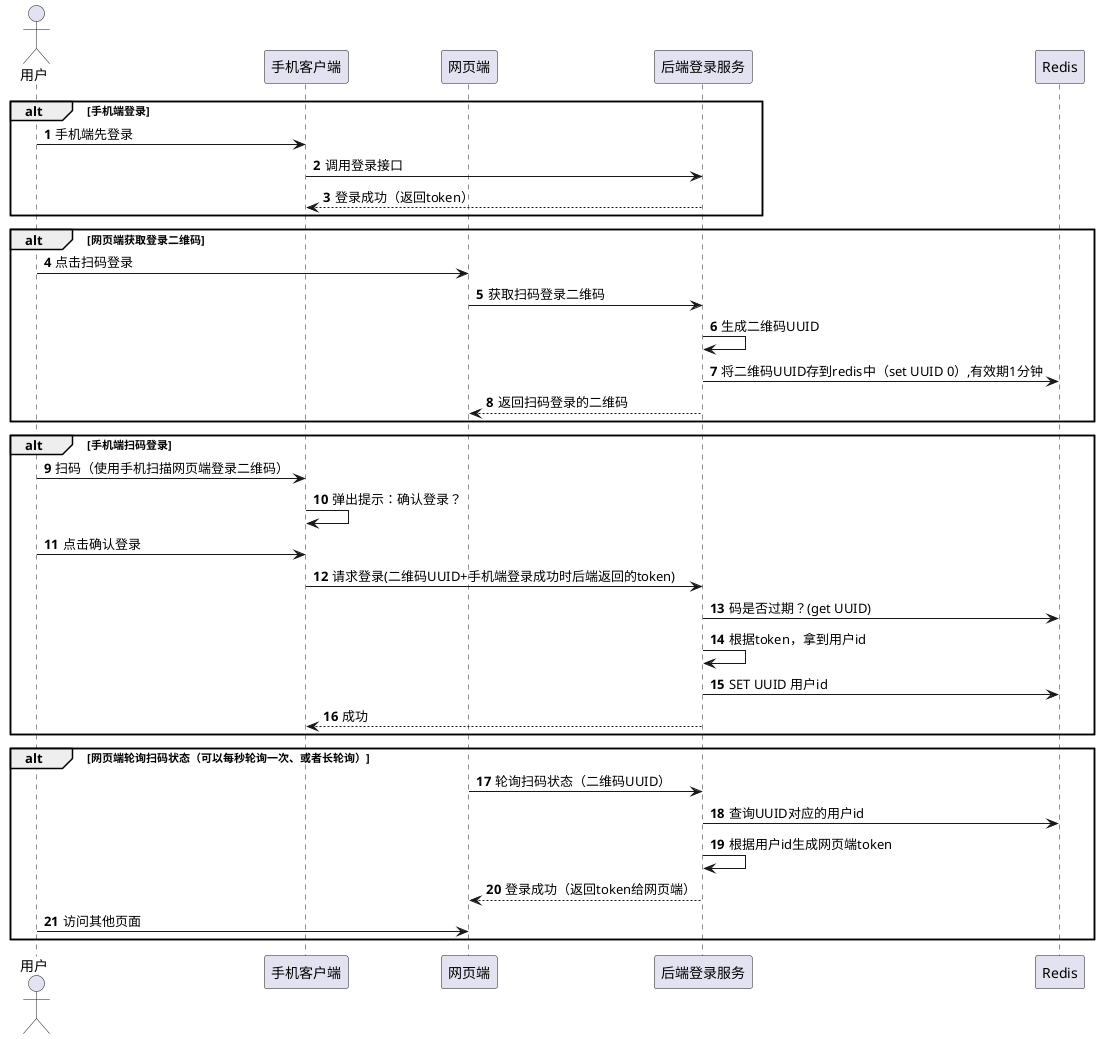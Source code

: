 @startuml
actor 用户 as A
participant 手机客户端 as B
participant 网页端 as C
participant 后端登录服务 as D
participant Redis as E

autonumber
alt 手机端登录
A -> B: 手机端先登录
B -> D: 调用登录接口
D --> B: 登录成功（返回token）
end

alt 网页端获取登录二维码
A -> C: 点击扫码登录
C -> D: 获取扫码登录二维码
D -> D: 生成二维码UUID
D -> E: 将二维码UUID存到redis中（set UUID 0）,有效期1分钟
D --> C: 返回扫码登录的二维码
end

alt 手机端扫码登录
A -> B: 扫码（使用手机扫描网页端登录二维码）
B -> B: 弹出提示：确认登录？
A -> B: 点击确认登录
B -> D: 请求登录(二维码UUID+手机端登录成功时后端返回的token)
D -> E: 码是否过期？(get UUID)
D -> D: 根据token，拿到用户id
D -> E: SET UUID 用户id
D --> B: 成功
end

alt 网页端轮询扫码状态（可以每秒轮询一次、或者长轮询）
C -> D: 轮询扫码状态（二维码UUID）
D -> E: 查询UUID对应的用户id
D -> D: 根据用户id生成网页端token
D --> C: 登录成功（返回token给网页端）
A -> C: 访问其他页面
end
@enduml